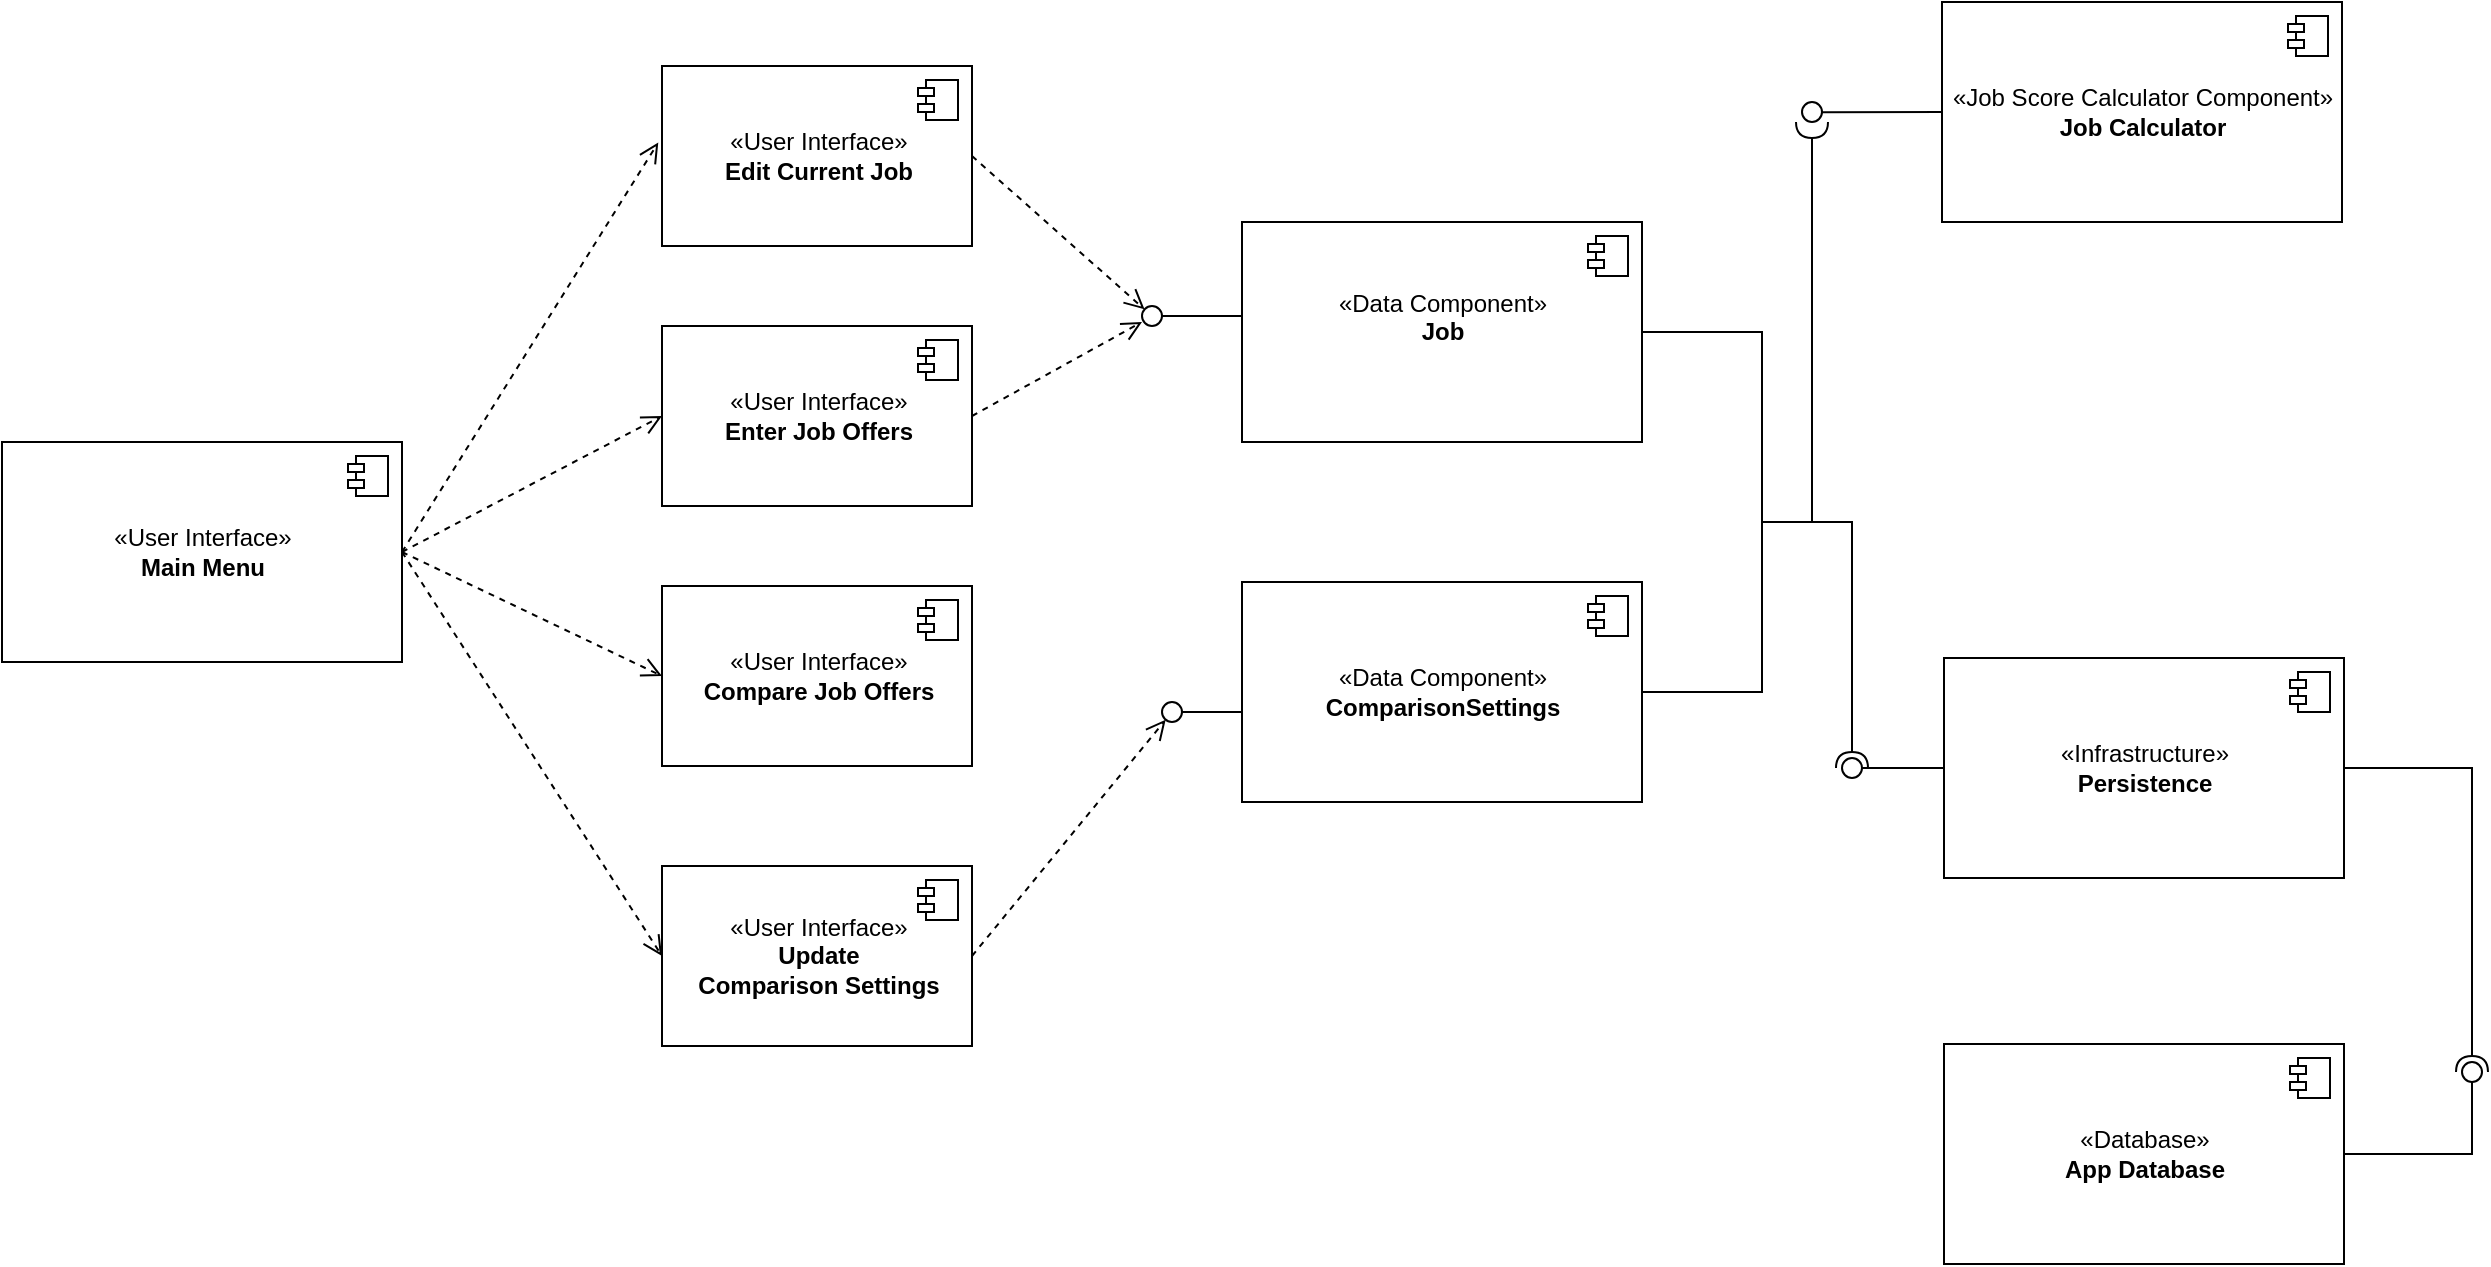 <mxfile version="16.6.4" type="github">
  <diagram id="-Xq1CJxqzcJcf6i9lRhb" name="Page-1">
    <mxGraphModel dx="3170" dy="953" grid="1" gridSize="10" guides="1" tooltips="1" connect="1" arrows="1" fold="1" page="1" pageScale="1" pageWidth="1100" pageHeight="850" math="0" shadow="0">
      <root>
        <mxCell id="0" />
        <mxCell id="1" parent="0" />
        <mxCell id="9tcFZ72Z2zxWujmv__jp-2" value="«User Interface»&lt;br&gt;&lt;b&gt;Main Menu&lt;/b&gt;" style="html=1;dropTarget=0;" parent="1" vertex="1">
          <mxGeometry x="-200" y="350" width="200" height="110" as="geometry" />
        </mxCell>
        <mxCell id="9tcFZ72Z2zxWujmv__jp-3" value="" style="shape=module;jettyWidth=8;jettyHeight=4;" parent="9tcFZ72Z2zxWujmv__jp-2" vertex="1">
          <mxGeometry x="1" width="20" height="20" relative="1" as="geometry">
            <mxPoint x="-27" y="7" as="offset" />
          </mxGeometry>
        </mxCell>
        <mxCell id="9tcFZ72Z2zxWujmv__jp-4" value="«User Interface»&lt;br&gt;&lt;b&gt;Edit Current Job&lt;/b&gt;" style="html=1;dropTarget=0;" parent="1" vertex="1">
          <mxGeometry x="130" y="162" width="155" height="90" as="geometry" />
        </mxCell>
        <mxCell id="9tcFZ72Z2zxWujmv__jp-5" value="" style="shape=module;jettyWidth=8;jettyHeight=4;" parent="9tcFZ72Z2zxWujmv__jp-4" vertex="1">
          <mxGeometry x="1" width="20" height="20" relative="1" as="geometry">
            <mxPoint x="-27" y="7" as="offset" />
          </mxGeometry>
        </mxCell>
        <mxCell id="9tcFZ72Z2zxWujmv__jp-6" value="«User Interface»&lt;br&gt;&lt;b&gt;Enter Job Offers&lt;/b&gt;" style="html=1;dropTarget=0;" parent="1" vertex="1">
          <mxGeometry x="130" y="292" width="155" height="90" as="geometry" />
        </mxCell>
        <mxCell id="9tcFZ72Z2zxWujmv__jp-7" value="" style="shape=module;jettyWidth=8;jettyHeight=4;" parent="9tcFZ72Z2zxWujmv__jp-6" vertex="1">
          <mxGeometry x="1" width="20" height="20" relative="1" as="geometry">
            <mxPoint x="-27" y="7" as="offset" />
          </mxGeometry>
        </mxCell>
        <mxCell id="9tcFZ72Z2zxWujmv__jp-8" value="«User Interface»&lt;br&gt;&lt;b&gt;Compare Job Offers&lt;/b&gt;" style="html=1;dropTarget=0;" parent="1" vertex="1">
          <mxGeometry x="130" y="422" width="155" height="90" as="geometry" />
        </mxCell>
        <mxCell id="9tcFZ72Z2zxWujmv__jp-9" value="" style="shape=module;jettyWidth=8;jettyHeight=4;" parent="9tcFZ72Z2zxWujmv__jp-8" vertex="1">
          <mxGeometry x="1" width="20" height="20" relative="1" as="geometry">
            <mxPoint x="-27" y="7" as="offset" />
          </mxGeometry>
        </mxCell>
        <mxCell id="9tcFZ72Z2zxWujmv__jp-10" value="«User Interface»&lt;br&gt;&lt;b&gt;Update &lt;br&gt;Comparison Settings&lt;/b&gt;" style="html=1;dropTarget=0;" parent="1" vertex="1">
          <mxGeometry x="130" y="562" width="155" height="90" as="geometry" />
        </mxCell>
        <mxCell id="9tcFZ72Z2zxWujmv__jp-11" value="" style="shape=module;jettyWidth=8;jettyHeight=4;" parent="9tcFZ72Z2zxWujmv__jp-10" vertex="1">
          <mxGeometry x="1" width="20" height="20" relative="1" as="geometry">
            <mxPoint x="-27" y="7" as="offset" />
          </mxGeometry>
        </mxCell>
        <mxCell id="9tcFZ72Z2zxWujmv__jp-12" value="«Data Component»&lt;br&gt;&lt;b&gt;Job&lt;br&gt;&amp;nbsp;&lt;/b&gt;" style="html=1;dropTarget=0;" parent="1" vertex="1">
          <mxGeometry x="420" y="240" width="200" height="110" as="geometry" />
        </mxCell>
        <mxCell id="9tcFZ72Z2zxWujmv__jp-13" value="" style="shape=module;jettyWidth=8;jettyHeight=4;" parent="9tcFZ72Z2zxWujmv__jp-12" vertex="1">
          <mxGeometry x="1" width="20" height="20" relative="1" as="geometry">
            <mxPoint x="-27" y="7" as="offset" />
          </mxGeometry>
        </mxCell>
        <mxCell id="9tcFZ72Z2zxWujmv__jp-15" value="«Data Component»&lt;br&gt;&lt;b&gt;ComparisonSettings&lt;/b&gt;" style="html=1;dropTarget=0;" parent="1" vertex="1">
          <mxGeometry x="420" y="420" width="200" height="110" as="geometry" />
        </mxCell>
        <mxCell id="9tcFZ72Z2zxWujmv__jp-16" value="" style="shape=module;jettyWidth=8;jettyHeight=4;" parent="9tcFZ72Z2zxWujmv__jp-15" vertex="1">
          <mxGeometry x="1" width="20" height="20" relative="1" as="geometry">
            <mxPoint x="-27" y="7" as="offset" />
          </mxGeometry>
        </mxCell>
        <mxCell id="9tcFZ72Z2zxWujmv__jp-17" value="«Job Score Calculator Component»&lt;br&gt;&lt;b&gt;Job Calculator&lt;/b&gt;" style="html=1;dropTarget=0;" parent="1" vertex="1">
          <mxGeometry x="770" y="130" width="200" height="110" as="geometry" />
        </mxCell>
        <mxCell id="9tcFZ72Z2zxWujmv__jp-18" value="" style="shape=module;jettyWidth=8;jettyHeight=4;" parent="9tcFZ72Z2zxWujmv__jp-17" vertex="1">
          <mxGeometry x="1" width="20" height="20" relative="1" as="geometry">
            <mxPoint x="-27" y="7" as="offset" />
          </mxGeometry>
        </mxCell>
        <mxCell id="9tcFZ72Z2zxWujmv__jp-19" value="«Infrastructure»&lt;br&gt;&lt;b&gt;Persistence&lt;/b&gt;" style="html=1;dropTarget=0;" parent="1" vertex="1">
          <mxGeometry x="771" y="458" width="200" height="110" as="geometry" />
        </mxCell>
        <mxCell id="9tcFZ72Z2zxWujmv__jp-20" value="" style="shape=module;jettyWidth=8;jettyHeight=4;" parent="9tcFZ72Z2zxWujmv__jp-19" vertex="1">
          <mxGeometry x="1" width="20" height="20" relative="1" as="geometry">
            <mxPoint x="-27" y="7" as="offset" />
          </mxGeometry>
        </mxCell>
        <mxCell id="9tcFZ72Z2zxWujmv__jp-21" value="«Database»&lt;br&gt;&lt;b&gt;App Database&lt;/b&gt;" style="html=1;dropTarget=0;" parent="1" vertex="1">
          <mxGeometry x="771" y="651" width="200" height="110" as="geometry" />
        </mxCell>
        <mxCell id="9tcFZ72Z2zxWujmv__jp-22" value="" style="shape=module;jettyWidth=8;jettyHeight=4;" parent="9tcFZ72Z2zxWujmv__jp-21" vertex="1">
          <mxGeometry x="1" width="20" height="20" relative="1" as="geometry">
            <mxPoint x="-27" y="7" as="offset" />
          </mxGeometry>
        </mxCell>
        <mxCell id="9tcFZ72Z2zxWujmv__jp-29" value="" style="rounded=0;orthogonalLoop=1;jettySize=auto;html=1;endArrow=none;endFill=0;sketch=0;sourcePerimeterSpacing=0;targetPerimeterSpacing=0;exitX=1;exitY=0.5;exitDx=0;exitDy=0;" parent="1" source="9tcFZ72Z2zxWujmv__jp-21" target="9tcFZ72Z2zxWujmv__jp-31" edge="1">
          <mxGeometry relative="1" as="geometry">
            <mxPoint x="1010" y="458" as="sourcePoint" />
            <Array as="points">
              <mxPoint x="1035" y="706" />
            </Array>
          </mxGeometry>
        </mxCell>
        <mxCell id="9tcFZ72Z2zxWujmv__jp-30" value="" style="rounded=0;orthogonalLoop=1;jettySize=auto;html=1;endArrow=halfCircle;endFill=0;entryX=0.5;entryY=0.5;endSize=6;strokeWidth=1;sketch=0;exitX=1;exitY=0.5;exitDx=0;exitDy=0;" parent="1" source="9tcFZ72Z2zxWujmv__jp-19" target="9tcFZ72Z2zxWujmv__jp-31" edge="1">
          <mxGeometry relative="1" as="geometry">
            <mxPoint x="1030" y="508" as="sourcePoint" />
            <Array as="points">
              <mxPoint x="1035" y="513" />
            </Array>
          </mxGeometry>
        </mxCell>
        <mxCell id="9tcFZ72Z2zxWujmv__jp-31" value="" style="ellipse;whiteSpace=wrap;html=1;align=center;aspect=fixed;resizable=0;points=[];outlineConnect=0;sketch=0;" parent="1" vertex="1">
          <mxGeometry x="1030" y="660" width="10" height="10" as="geometry" />
        </mxCell>
        <mxCell id="ViLlW6DITvoyV2AObx03-1" value="" style="endArrow=none;html=1;rounded=0;" edge="1" parent="1">
          <mxGeometry relative="1" as="geometry">
            <mxPoint x="680" y="390" as="sourcePoint" />
            <mxPoint x="720" y="390" as="targetPoint" />
          </mxGeometry>
        </mxCell>
        <mxCell id="ViLlW6DITvoyV2AObx03-4" value="" style="endArrow=none;html=1;rounded=0;exitX=1;exitY=0.5;exitDx=0;exitDy=0;" edge="1" parent="1" source="9tcFZ72Z2zxWujmv__jp-12">
          <mxGeometry width="50" height="50" relative="1" as="geometry">
            <mxPoint x="650" y="232" as="sourcePoint" />
            <mxPoint x="680" y="390" as="targetPoint" />
            <Array as="points">
              <mxPoint x="680" y="295" />
            </Array>
          </mxGeometry>
        </mxCell>
        <mxCell id="ViLlW6DITvoyV2AObx03-5" value="" style="endArrow=none;html=1;rounded=0;exitX=1;exitY=0.5;exitDx=0;exitDy=0;" edge="1" parent="1" source="9tcFZ72Z2zxWujmv__jp-15">
          <mxGeometry width="50" height="50" relative="1" as="geometry">
            <mxPoint x="710" y="390" as="sourcePoint" />
            <mxPoint x="680" y="390" as="targetPoint" />
            <Array as="points">
              <mxPoint x="680" y="475" />
            </Array>
          </mxGeometry>
        </mxCell>
        <mxCell id="ViLlW6DITvoyV2AObx03-8" value="" style="rounded=0;orthogonalLoop=1;jettySize=auto;html=1;endArrow=none;endFill=0;sketch=0;sourcePerimeterSpacing=0;targetPerimeterSpacing=0;exitX=0;exitY=0.5;exitDx=0;exitDy=0;" edge="1" target="ViLlW6DITvoyV2AObx03-10" parent="1" source="9tcFZ72Z2zxWujmv__jp-19">
          <mxGeometry relative="1" as="geometry">
            <mxPoint x="730" y="578" as="sourcePoint" />
          </mxGeometry>
        </mxCell>
        <mxCell id="ViLlW6DITvoyV2AObx03-9" value="" style="rounded=0;orthogonalLoop=1;jettySize=auto;html=1;endArrow=halfCircle;endFill=0;entryX=0.5;entryY=0.5;endSize=6;strokeWidth=1;sketch=0;" edge="1" target="ViLlW6DITvoyV2AObx03-10" parent="1">
          <mxGeometry relative="1" as="geometry">
            <mxPoint x="720" y="390" as="sourcePoint" />
            <Array as="points">
              <mxPoint x="725" y="390" />
            </Array>
          </mxGeometry>
        </mxCell>
        <mxCell id="ViLlW6DITvoyV2AObx03-10" value="" style="ellipse;whiteSpace=wrap;html=1;align=center;aspect=fixed;resizable=0;points=[];outlineConnect=0;sketch=0;" vertex="1" parent="1">
          <mxGeometry x="720" y="508" width="10" height="10" as="geometry" />
        </mxCell>
        <mxCell id="ViLlW6DITvoyV2AObx03-11" value="" style="rounded=0;orthogonalLoop=1;jettySize=auto;html=1;endArrow=none;endFill=0;sketch=0;sourcePerimeterSpacing=0;targetPerimeterSpacing=0;" edge="1" target="ViLlW6DITvoyV2AObx03-13" parent="1">
          <mxGeometry relative="1" as="geometry">
            <mxPoint x="420" y="287" as="sourcePoint" />
          </mxGeometry>
        </mxCell>
        <mxCell id="ViLlW6DITvoyV2AObx03-13" value="" style="ellipse;whiteSpace=wrap;html=1;align=center;aspect=fixed;resizable=0;points=[];outlineConnect=0;sketch=0;" vertex="1" parent="1">
          <mxGeometry x="370" y="282" width="10" height="10" as="geometry" />
        </mxCell>
        <mxCell id="ViLlW6DITvoyV2AObx03-23" value="" style="html=1;verticalAlign=bottom;endArrow=open;dashed=1;endSize=8;rounded=0;entryX=0;entryY=0.5;entryDx=0;entryDy=0;exitX=1;exitY=0.5;exitDx=0;exitDy=0;" edge="1" parent="1" source="9tcFZ72Z2zxWujmv__jp-2" target="9tcFZ72Z2zxWujmv__jp-6">
          <mxGeometry relative="1" as="geometry">
            <mxPoint x="120" y="720" as="sourcePoint" />
            <mxPoint x="40" y="720" as="targetPoint" />
          </mxGeometry>
        </mxCell>
        <mxCell id="ViLlW6DITvoyV2AObx03-24" value="" style="html=1;verticalAlign=bottom;endArrow=open;dashed=1;endSize=8;rounded=0;entryX=0;entryY=0.5;entryDx=0;entryDy=0;exitX=1;exitY=0.5;exitDx=0;exitDy=0;" edge="1" parent="1" source="9tcFZ72Z2zxWujmv__jp-2" target="9tcFZ72Z2zxWujmv__jp-8">
          <mxGeometry relative="1" as="geometry">
            <mxPoint x="10" y="415.0" as="sourcePoint" />
            <mxPoint x="140" y="347" as="targetPoint" />
          </mxGeometry>
        </mxCell>
        <mxCell id="ViLlW6DITvoyV2AObx03-25" value="" style="html=1;verticalAlign=bottom;endArrow=open;dashed=1;endSize=8;rounded=0;entryX=0;entryY=0.5;entryDx=0;entryDy=0;exitX=1;exitY=0.5;exitDx=0;exitDy=0;" edge="1" parent="1" source="9tcFZ72Z2zxWujmv__jp-2" target="9tcFZ72Z2zxWujmv__jp-10">
          <mxGeometry relative="1" as="geometry">
            <mxPoint y="410" as="sourcePoint" />
            <mxPoint x="140" y="477" as="targetPoint" />
          </mxGeometry>
        </mxCell>
        <mxCell id="ViLlW6DITvoyV2AObx03-26" value="" style="html=1;verticalAlign=bottom;endArrow=open;dashed=1;endSize=8;rounded=0;entryX=-0.012;entryY=0.425;entryDx=0;entryDy=0;exitX=1;exitY=0.5;exitDx=0;exitDy=0;entryPerimeter=0;" edge="1" parent="1" source="9tcFZ72Z2zxWujmv__jp-2" target="9tcFZ72Z2zxWujmv__jp-4">
          <mxGeometry relative="1" as="geometry">
            <mxPoint x="10" y="415.0" as="sourcePoint" />
            <mxPoint x="140" y="617" as="targetPoint" />
          </mxGeometry>
        </mxCell>
        <mxCell id="ViLlW6DITvoyV2AObx03-29" value="" style="rounded=0;orthogonalLoop=1;jettySize=auto;html=1;endArrow=none;endFill=0;sketch=0;sourcePerimeterSpacing=0;targetPerimeterSpacing=0;exitX=0;exitY=0.5;exitDx=0;exitDy=0;" edge="1" target="ViLlW6DITvoyV2AObx03-31" parent="1" source="9tcFZ72Z2zxWujmv__jp-17">
          <mxGeometry relative="1" as="geometry">
            <mxPoint x="580" y="171" as="sourcePoint" />
          </mxGeometry>
        </mxCell>
        <mxCell id="ViLlW6DITvoyV2AObx03-31" value="" style="ellipse;whiteSpace=wrap;html=1;align=center;aspect=fixed;resizable=0;points=[];outlineConnect=0;sketch=0;" vertex="1" parent="1">
          <mxGeometry x="700" y="180" width="10" height="10" as="geometry" />
        </mxCell>
        <mxCell id="ViLlW6DITvoyV2AObx03-32" value="" style="rounded=0;orthogonalLoop=1;jettySize=auto;html=1;endArrow=none;endFill=0;sketch=0;sourcePerimeterSpacing=0;targetPerimeterSpacing=0;" edge="1" parent="1" target="ViLlW6DITvoyV2AObx03-33">
          <mxGeometry relative="1" as="geometry">
            <mxPoint x="420" y="485" as="sourcePoint" />
          </mxGeometry>
        </mxCell>
        <mxCell id="ViLlW6DITvoyV2AObx03-33" value="" style="ellipse;whiteSpace=wrap;html=1;align=center;aspect=fixed;resizable=0;points=[];outlineConnect=0;sketch=0;" vertex="1" parent="1">
          <mxGeometry x="380" y="480" width="10" height="10" as="geometry" />
        </mxCell>
        <mxCell id="ViLlW6DITvoyV2AObx03-34" value="" style="html=1;verticalAlign=bottom;endArrow=open;dashed=1;endSize=8;rounded=0;exitX=1;exitY=0.5;exitDx=0;exitDy=0;" edge="1" parent="1" source="9tcFZ72Z2zxWujmv__jp-4" target="ViLlW6DITvoyV2AObx03-13">
          <mxGeometry relative="1" as="geometry">
            <mxPoint x="10" y="415" as="sourcePoint" />
            <mxPoint x="138.14" y="210.25" as="targetPoint" />
          </mxGeometry>
        </mxCell>
        <mxCell id="ViLlW6DITvoyV2AObx03-35" value="" style="html=1;verticalAlign=bottom;endArrow=open;dashed=1;endSize=8;rounded=0;exitX=1;exitY=0.5;exitDx=0;exitDy=0;" edge="1" parent="1" source="9tcFZ72Z2zxWujmv__jp-6">
          <mxGeometry relative="1" as="geometry">
            <mxPoint x="295" y="217" as="sourcePoint" />
            <mxPoint x="370" y="290" as="targetPoint" />
          </mxGeometry>
        </mxCell>
        <mxCell id="ViLlW6DITvoyV2AObx03-36" value="" style="html=1;verticalAlign=bottom;endArrow=open;dashed=1;endSize=8;rounded=0;exitX=1;exitY=0.5;exitDx=0;exitDy=0;" edge="1" parent="1" source="9tcFZ72Z2zxWujmv__jp-10" target="ViLlW6DITvoyV2AObx03-33">
          <mxGeometry relative="1" as="geometry">
            <mxPoint x="280" y="588" as="sourcePoint" />
            <mxPoint x="380" y="220" as="targetPoint" />
          </mxGeometry>
        </mxCell>
        <mxCell id="ViLlW6DITvoyV2AObx03-38" value="" style="rounded=0;orthogonalLoop=1;jettySize=auto;html=1;endArrow=halfCircle;endFill=0;endSize=6;strokeWidth=1;sketch=0;" edge="1" parent="1" target="ViLlW6DITvoyV2AObx03-31">
          <mxGeometry relative="1" as="geometry">
            <mxPoint x="690" y="390" as="sourcePoint" />
            <mxPoint x="710" y="170" as="targetPoint" />
            <Array as="points">
              <mxPoint x="705" y="390" />
            </Array>
          </mxGeometry>
        </mxCell>
      </root>
    </mxGraphModel>
  </diagram>
</mxfile>
